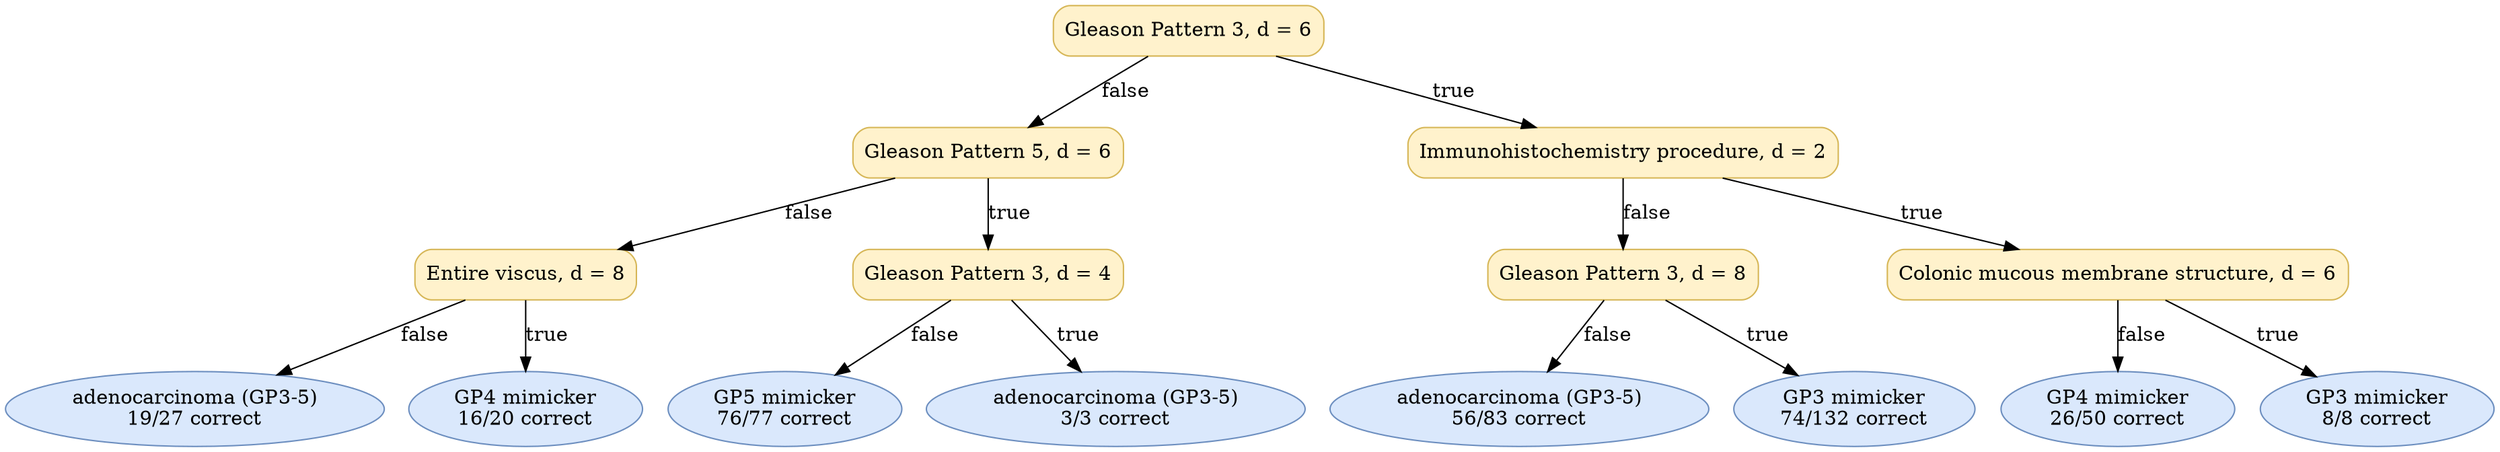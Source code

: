 digraph "DT" {
fontname="Times-Roman";
label="";
node [fontname="Times-Roman"];
Node1 [color="#D6B656", fillcolor="#FFF2CC", label="Gleason Pattern 3, d = 6", shape="box", style="rounded,filled"];
Node2 [color="#D6B656", fillcolor="#FFF2CC", label="Gleason Pattern 5, d = 6", shape="box", style="rounded,filled"];
Node3 [color="#D6B656", fillcolor="#FFF2CC", label="Entire viscus, d = 8", shape="box", style="rounded,filled"];
Node4 [color="#6C8EBF", fillcolor="#DAE8FC", label=<adenocarcinoma (GP3-5)<br/>19/27 correct>, shape="ellipse", style="rounded,filled"];
Node5 [color="#6C8EBF", fillcolor="#DAE8FC", label=<GP4 mimicker<br/>16/20 correct>, shape="ellipse", style="rounded,filled"];
Node6 [color="#D6B656", fillcolor="#FFF2CC", label="Gleason Pattern 3, d = 4", shape="box", style="rounded,filled"];
Node7 [color="#6C8EBF", fillcolor="#DAE8FC", label=<GP5 mimicker<br/>76/77 correct>, shape="ellipse", style="rounded,filled"];
Node8 [color="#6C8EBF", fillcolor="#DAE8FC", label=<adenocarcinoma (GP3-5)<br/>3/3 correct>, shape="ellipse", style="rounded,filled"];
Node9 [color="#D6B656", fillcolor="#FFF2CC", label="Immunohistochemistry procedure, d = 2", shape="box", style="rounded,filled"];
Node10 [color="#D6B656", fillcolor="#FFF2CC", label="Gleason Pattern 3, d = 8", shape="box", style="rounded,filled"];
Node11 [color="#6C8EBF", fillcolor="#DAE8FC", label=<adenocarcinoma (GP3-5)<br/>56/83 correct>, shape="ellipse", style="rounded,filled"];
Node12 [color="#6C8EBF", fillcolor="#DAE8FC", label=<GP3 mimicker<br/>74/132 correct>, shape="ellipse", style="rounded,filled"];
Node13 [color="#D6B656", fillcolor="#FFF2CC", label="Colonic mucous membrane structure, d = 6", shape="box", style="rounded,filled"];
Node14 [color="#6C8EBF", fillcolor="#DAE8FC", label=<GP4 mimicker<br/>26/50 correct>, shape="ellipse", style="rounded,filled"];
Node15 [color="#6C8EBF", fillcolor="#DAE8FC", label=<GP3 mimicker<br/>8/8 correct>, shape="ellipse", style="rounded,filled"];
Node1 -> Node2  [key=0, label="false"];
Node1 -> Node9  [key=0, label="true"];
Node2 -> Node3  [key=0, label="false"];
Node2 -> Node6  [key=0, label="true"];
Node3 -> Node4  [key=0, label="false"];
Node3 -> Node5  [key=0, label="true"];
Node6 -> Node7  [key=0, label="false"];
Node6 -> Node8  [key=0, label="true"];
Node9 -> Node10  [key=0, label="false"];
Node9 -> Node13  [key=0, label="true"];
Node10 -> Node11  [key=0, label="false"];
Node10 -> Node12  [key=0, label="true"];
Node13 -> Node14  [key=0, label="false"];
Node13 -> Node15  [key=0, label="true"];
}
